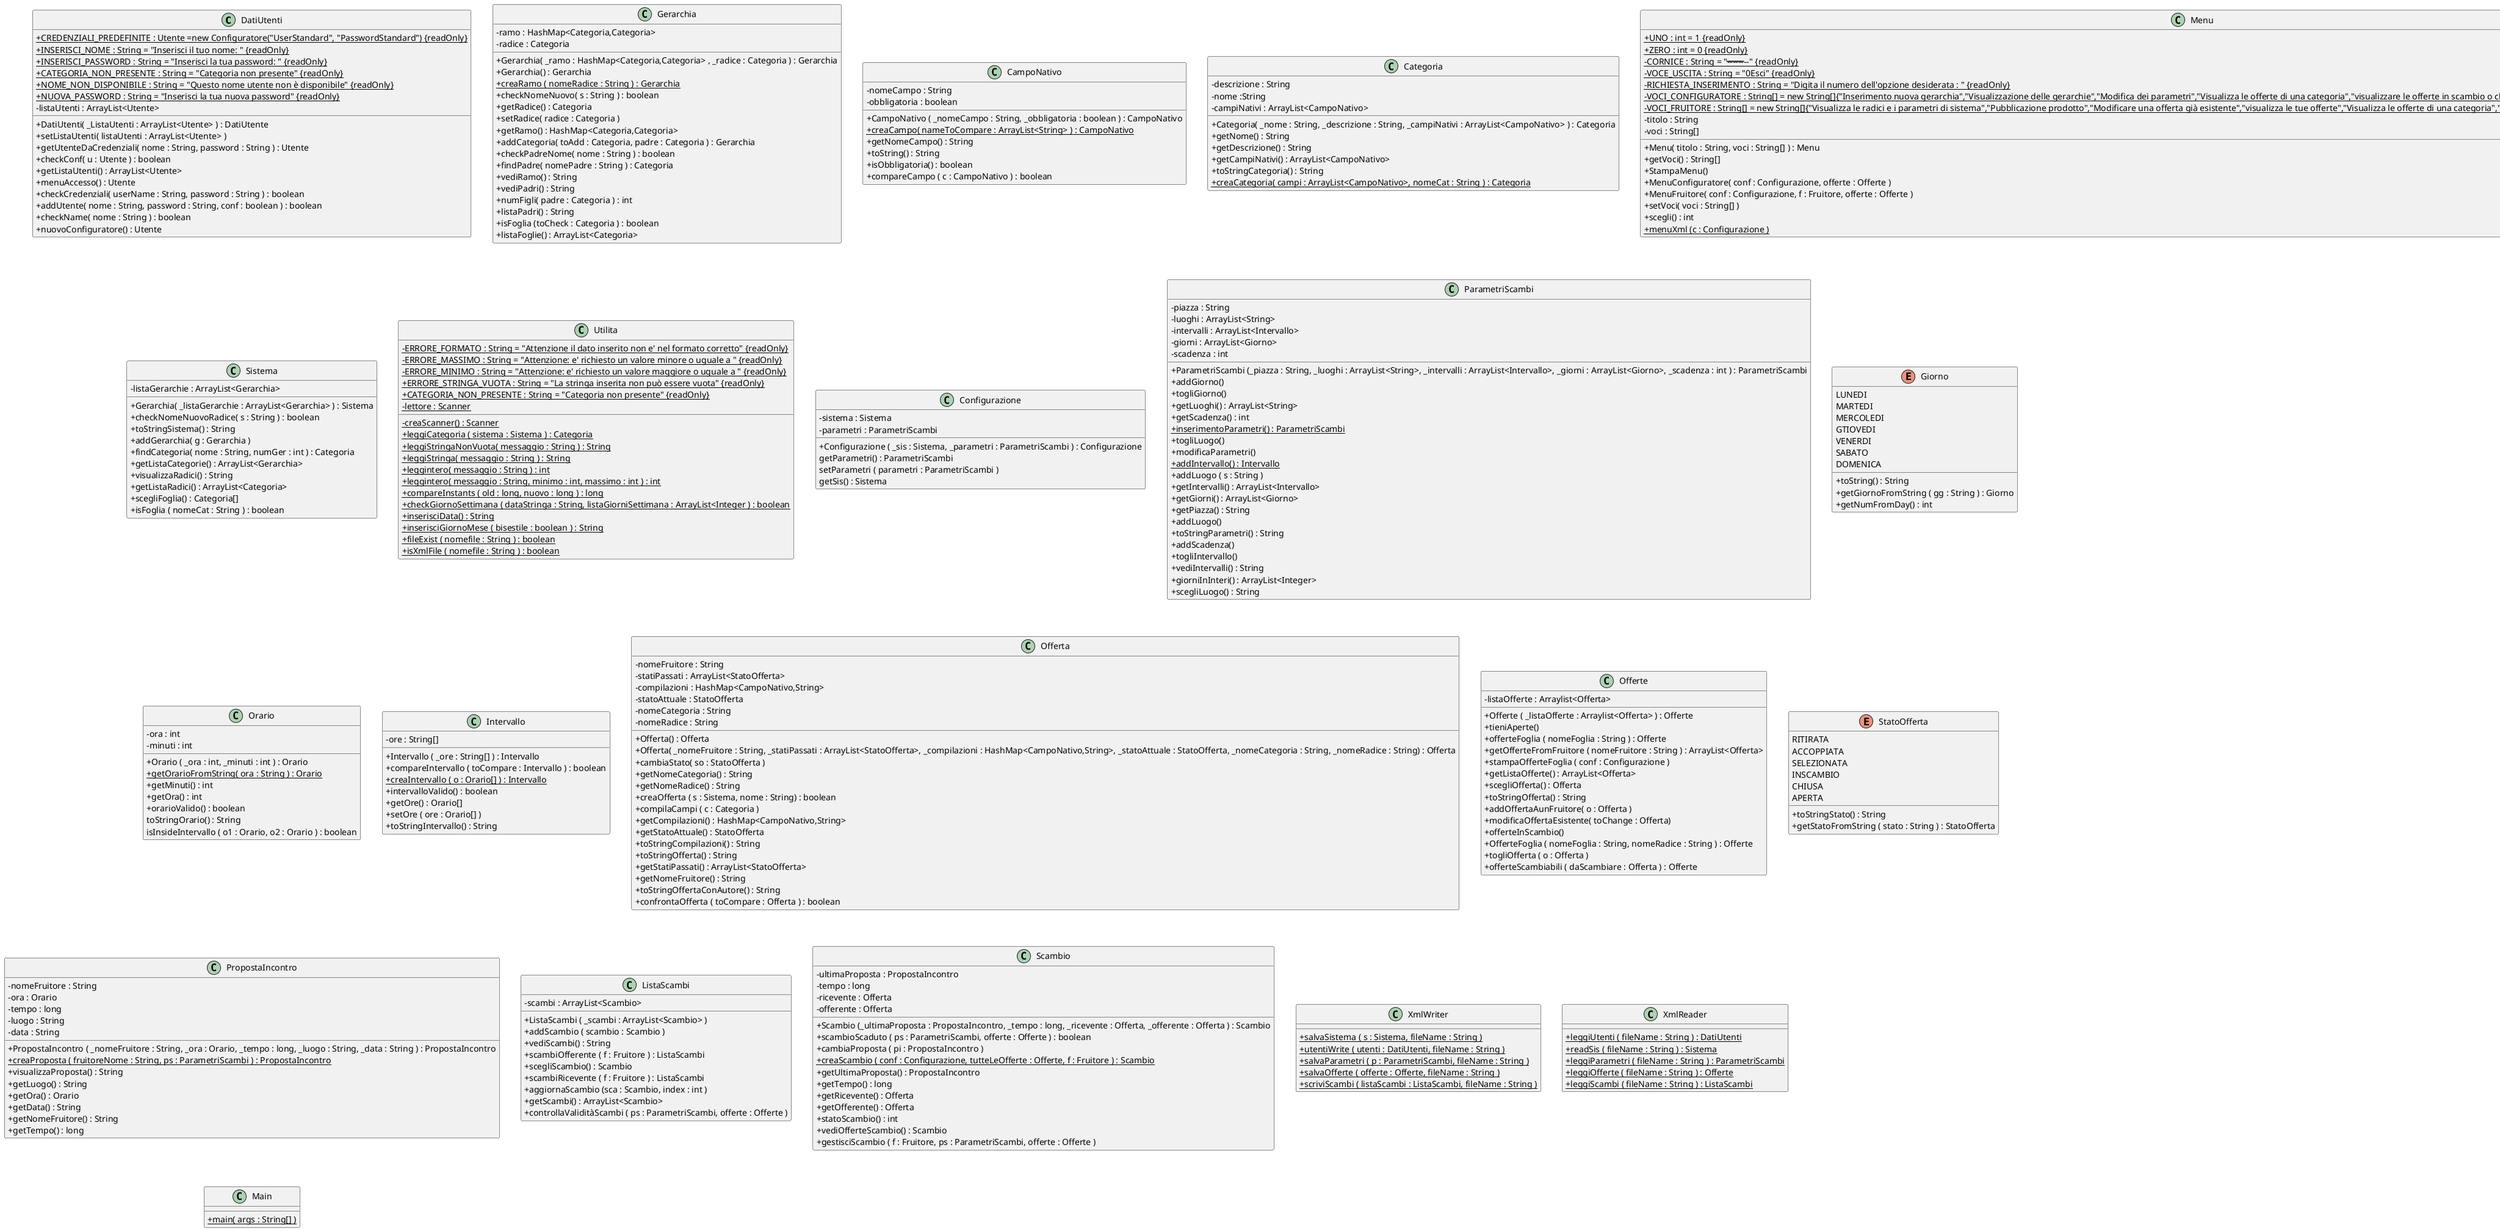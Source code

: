 @startuml

skinparam classAttributeIconSize 0

class DatiUtenti {
{field}{static} +CREDENZIALI_PREDEFINITE : Utente =new Configuratore("UserStandard", "PasswordStandard") {readOnly}
{static} +INSERISCI_NOME : String = "Inserisci il tuo nome: " {readOnly}
{static} +INSERISCI_PASSWORD : String = "Inserisci la tua password: " {readOnly}
{static} +CATEGORIA_NON_PRESENTE : String = "Categoria non presente" {readOnly}
{static} +NOME_NON_DISPONIBILE : String = "Questo nome utente non è disponibile" {readOnly}
{static} +NUOVA_PASSWORD : String = "Inserisci la tua nuova password" {readOnly}
-listaUtenti : ArrayList<Utente>
+DatiUtenti( _ListaUtenti : ArrayList<Utente> ) : DatiUtente
+setListaUtenti( listaUtenti : ArrayList<Utente> )
+getUtenteDaCredenziali( nome : String, password : String ) : Utente
+checkConf( u : Utente ) : boolean
+getListaUtenti() : ArrayList<Utente>
+menuAccesso() : Utente
+checkCredenziali( userName : String, password : String ) : boolean
+addUtente( nome : String, password : String, conf : boolean ) : boolean
+checkName( nome : String ) : boolean
+nuovoConfiguratore() : Utente
}

class Gerarchia{
-ramo : HashMap<Categoria,Categoria>
-radice : Categoria
+Gerarchia( _ramo : HashMap<Categoria,Categoria> , _radice : Categoria ) : Gerarchia
+Gerarchia() : Gerarchia
{static} +creaRamo ( nomeRadice : String ) : Gerarchia
+checkNomeNuovo( s : String ) : boolean
+getRadice() : Categoria
+setRadice( radice : Categoria )
+getRamo() : HashMap<Categoria,Categoria>
+addCategoria( toAdd : Categoria, padre : Categoria ) : Gerarchia
+checkPadreNome( nome : String ) : boolean
+findPadre( nomePadre : String ) : Categoria
+vediRamo() : String
+vediPadri() : String
+numFigli( padre : Categoria ) : int
+listaPadri() : String
+isFoglia (toCheck : Categoria ) : boolean
+listaFoglie() : ArrayList<Categoria>
}

class CampoNativo{
-nomeCampo : String
-obbligatoria : boolean
+CampoNativo ( _nomeCampo : String, _obbligatoria : boolean ) : CampoNativo
{static} +creaCampo( nameToCompare : ArrayList<String> ) : CampoNativo
+getNomeCampo() : String
+toString() : String
+isObbligatoria() : boolean
+compareCampo ( c : CampoNativo ) : boolean
}

class Categoria{
-descrizione : String
-nome :String
-campiNativi : ArrayList<CampoNativo>
+Categoria( _nome : String, _descrizione : String, _campiNativi : ArrayList<CampoNativo> ) : Categoria
+getNome() : String
+getDescrizione() : String
+getCampiNativi() : ArrayList<CampoNativo>
+toStringCategoria() : String
{static} +creaCategoria( campi : ArrayList<CampoNativo>, nomeCat : String ) : Categoria
}

class Menu {
{static} +UNO : int = 1 {readOnly}
{static} +ZERO : int = 0 {readOnly}
{static} -CORNICE : String = "--------------------------------" {readOnly}
{static} -VOCE_USCITA : String = "0\tEsci" {readOnly}
{static} -RICHIESTA_INSERIMENTO : String = "Digita il numero dell'opzione desiderata : " {readOnly}
{static} -VOCI_CONFIGURATORE : String[] = new String[]{"Inserimento nuova gerarchia","Visualizzazione delle gerarchie","Modifica dei parametri","Visualizza le offerte di una categoria","visualizzare le offerte in scambio o chiuse di una categoria"} {readOnly}
{static} -VOCI_FRUITORE : String[] = new String[]{"Visualizza le radici e i parametri di sistema","Pubblicazione prodotto","Modificare una offerta già esistente","visualizza le tue offerte","Visualizza le offerte di una categoria","Proporre uno scambio","Controllare gli scambi"} {readOnly}
-titolo : String
-voci : String[]
+Menu( titolo : String, voci : String[] ) : Menu
+getVoci() : String[]
+StampaMenu()
+MenuConfiguratore( conf : Configurazione, offerte : Offerte )
+MenuFruitore( conf : Configurazione, f : Fruitore, offerte : Offerte )
+setVoci( voci : String[] )
+scegli() : int
{static} +menuXml (c : Configurazione )
}

class Sistema {
-listaGerarchie : ArrayList<Gerarchia>
+Gerarchia( _listaGerarchie : ArrayList<Gerarchia> ) : Sistema
+checkNomeNuovoRadice( s : String ) : boolean
+toStringSistema() : String
+addGerarchia( g : Gerarchia )
+findCategoria( nome : String, numGer : int ) : Categoria
+getListaCategorie() : ArrayList<Gerarchia>
+visualizzaRadici() : String
+getListaRadici() : ArrayList<Categoria>
+scegliFoglia() : Categoria[]
+isFoglia ( nomeCat : String ) : boolean
}

class Utilita {
{static} -ERRORE_FORMATO : String = "Attenzione il dato inserito non e' nel formato corretto" {readOnly}
{static} -ERRORE_MASSIMO : String = "Attenzione: e' richiesto un valore minore o uguale a " {readOnly}
{static} -ERRORE_MINIMO : String = "Attenzione: e' richiesto un valore maggiore o uguale a " {readOnly}
{static} +ERRORE_STRINGA_VUOTA : String = "La stringa inserita non può essere vuota" {readOnly}
{static} +CATEGORIA_NON_PRESENTE : String = "Categoria non presente" {readOnly}
{static} -lettore : Scanner
{static} -creaScanner() : Scanner
{static} +leggiCategoria ( sistema : Sistema ) : Categoria
{static} +leggiStringaNonVuota( messaggio : String ) : String
{static} +leggiStringa( messaggio : String ) : String
{static} +leggintero( messaggio : String ) : int
{static} +leggintero( messaggio : String, minimo : int, massimo : int ) : int
{static} +compareInstants ( old : long, nuovo : long ) : long
{static} +checkGiornoSettimana ( dataStringa : String, listaGiorniSettimana : ArrayList<Integer ) : boolean
{static} +inserisciData() : String
{static} +inserisciGiornoMese ( bisestile : boolean ) : String
{static} +fileExist ( nomefile : String ) : boolean
{static} +isXmlFile ( nomefile : String ) : boolean
}

class Utente {
-username : String
-password : String
+Utente ( _username : String, _password : String ) : Utente
+getUsername() : String
+setUsername ( username : String)
+getPassword() : String
+setPassword( password : String )
{static} +sameUtente ( u1 : Utente, u2 : Utente ) : boolean
}

class Configuratore {
+Configuratore ( _username : String, _password : String ) : Configuratore
}

class Fruitore {
+Fruitore ( _username : String, _password : String ) : Fruitore
}

Utente <|-- Configuratore
Utente <|-- Fruitore

class Configurazione {
-sistema : Sistema
-parametri : ParametriScambi
+Configurazione ( _sis : Sistema, _parametri : ParametriScambi ) : Configurazione
getParametri() : ParametriScambi
setParametri ( parametri : ParametriScambi )
getSis() : Sistema
}

class ParametriScambi {
-piazza : String
-luoghi : ArrayList<String>
-intervalli : ArrayList<Intervallo>
-giorni : ArrayList<Giorno>
-scadenza : int
+ParametriScambi (_piazza : String, _luoghi : ArrayList<String>, _intervalli : ArrayList<Intervallo>, _giorni : ArrayList<Giorno>, _scadenza : int ) : ParametriScambi
+addGiorno()
+togliGiorno()
+getLuoghi() : ArrayList<String>
+getScadenza() : int
{static} +inserimentoParametri() : ParametriScambi
+togliLuogo()
+modificaParametri()
{static} +addIntervallo() : Intervallo
+addLuogo ( s : String )
+getIntervalli() : ArrayList<Intervallo>
+getGiorni() : ArrayList<Giorno>
+getPiazza() : String
+addLuogo()
+toStringParametri() : String
+addScadenza()
+togliIntervallo()
+vediIntervalli() : String
+giorniInInteri() : ArrayList<Integer>
+scegliLuogo() : String
}

enum Giorno {
LUNEDI
MARTEDI
MERCOLEDI
GTIOVEDI
VENERDI
SABATO
DOMENICA
+toString() : String
+getGiornoFromString ( gg : String ) : Giorno
+getNumFromDay() : int
}

class Orario {
-ora : int
-minuti : int
+Orario ( _ora : int, _minuti : int ) : Orario
{static} +getOrarioFromString( ora : String ) : Orario
+getMinuti() : int
+getOra() : int
+orarioValido() : boolean
toStringOrario() : String
isInsideIntervallo ( o1 : Orario, o2 : Orario ) : boolean
}

class Intervallo {
-ore : String[]
+Intervallo ( _ore : String[] ) : Intervallo
+compareIntervallo ( toCompare : Intervallo ) : boolean
{static} +creaIntervallo ( o : Orario[] ) : Intervallo
+intervalloValido() : boolean
+getOre() : Orario[]
+setOre ( ore : Orario[] )
+toStringIntervallo() : String
}

class Offerta {
-nomeFruitore : String
-statiPassati : ArrayList<StatoOfferta>
-compilazioni : HashMap<CampoNativo,String>
-statoAttuale : StatoOfferta
-nomeCategoria : String
-nomeRadice : String
+Offerta() : Offerta
+Offerta( _nomeFruitore : String, _statiPassati : ArrayList<StatoOfferta>, _compilazioni : HashMap<CampoNativo,String>, _statoAttuale : StatoOfferta, _nomeCategoria : String, _nomeRadice : String) : Offerta
+cambiaStato( so : StatoOfferta )
+getNomeCategoria() : String
+getNomeRadice() : String
+creaOfferta ( s : Sistema, nome : String) : boolean
+compilaCampi ( c : Categoria )
+getCompilazioni() : HashMap<CampoNativo,String>
+getStatoAttuale() : StatoOfferta
+toStringCompilazioni() : String
+toStringOfferta() : String
+getStatiPassati() : ArrayList<StatoOfferta>
+getNomeFruitore() : String
+toStringOffertaConAutore() : String
+confrontaOfferta ( toCompare : Offerta ) : boolean
}

class Offerte{
-listaOfferte : Arraylist<Offerta>
+Offerte ( _listaOfferte : Arraylist<Offerta> ) : Offerte
+tieniAperte()
+offerteFoglia ( nomeFoglia : String ) : Offerte
+getOfferteFromFruitore ( nomeFruitore : String ) : ArrayList<Offerta>
+stampaOfferteFoglia ( conf : Configurazione )
+getListaOfferte() : ArrayList<Offerta>
+scegliOfferta() : Offerta
+toStringOfferta() : String
+addOffertaAunFruitore( o : Offerta )
+modificaOffertaEsistente( toChange : Offerta)
+offerteInScambio()
+OfferteFoglia ( nomeFoglia : String, nomeRadice : String ) : Offerte
+togliOfferta ( o : Offerta )
+offerteScambiabili ( daScambiare : Offerta ) : Offerte
}

enum StatoOfferta{
RITIRATA
ACCOPPIATA
SELEZIONATA
INSCAMBIO
CHIUSA
APERTA
+toStringStato() : String
+getStatoFromString ( stato : String ) : StatoOfferta
}

class PropostaIncontro {
-nomeFruitore : String
-ora : Orario
-tempo : long
-luogo : String
-data : String
+PropostaIncontro ( _nomeFruitore : String, _ora : Orario, _tempo : long, _luogo : String, _data : String ) : PropostaIncontro
{static} +creaProposta ( fruitoreNome : String, ps : ParametriScambi ) : PropostaIncontro
+visualizzaProposta() : String
+getLuogo() : String
+getOra() : Orario
+getData() : String
+getNomeFruitore() : String
+getTempo() : long
}

class ListaScambi {
-scambi : ArrayList<Scambio>
+ListaScambi ( _scambi : ArrayList<Scambio> )
+addScambio ( scambio : Scambio )
+vediScambi() : String
+scambiOfferente ( f : Fruitore ) : ListaScambi
+scegliScambio() : Scambio
+scambiRicevente ( f : Fruitore ) : ListaScambi
+aggiornaScambio (sca : Scambio, index : int )
+getScambi() : ArrayList<Scambio>
+controllaValiditàScambi ( ps : ParametriScambi, offerte : Offerte )
}

class Scambio {
-ultimaProposta : PropostaIncontro
-tempo : long
-ricevente : Offerta
-offerente : Offerta
+Scambio (_ultimaProposta : PropostaIncontro, _tempo : long, _ricevente : Offerta, _offerente : Offerta ) : Scambio
+scambioScaduto ( ps : ParametriScambi, offerte : Offerte ) : boolean
+cambiaProposta ( pi : PropostaIncontro )
{static} +creaScambio ( conf : Configurazione, tutteLeOfferte : Offerte, f : Fruitore ) : Scambio
+getUltimaProposta() : PropostaIncontro
+getTempo() : long
+getRicevente() : Offerta
+getOfferente() : Offerta
+statoScambio() : int
+vediOfferteScambio() : Scambio
+gestisciScambio ( f : Fruitore, ps : ParametriScambi, offerte : Offerte )
}

class XmlWriter {
{static} +salvaSistema ( s : Sistema, fileName : String )
{static} +utentiWrite ( utenti : DatiUtenti, fileName : String )
{static} +salvaParametri ( p : ParametriScambi, fileName : String )
{static} +salvaOfferte ( offerte : Offerte, fileName : String )
{static} +scriviScambi ( listaScambi : ListaScambi, fileName : String )
}

class XmlReader {
{static} +leggiUtenti ( fileName : String ) : DatiUtenti
{static} +readSis ( fileName : String ) : Sistema
{static} +leggiParametri ( fileName : String ) : ParametriScambi
{static} +leggiOfferte ( fileName : String ) : Offerte
{static} +leggiScambi ( fileName : String ) : ListaScambi
}

class Main {
{static} +main( args : String[] )
}

@enduml
